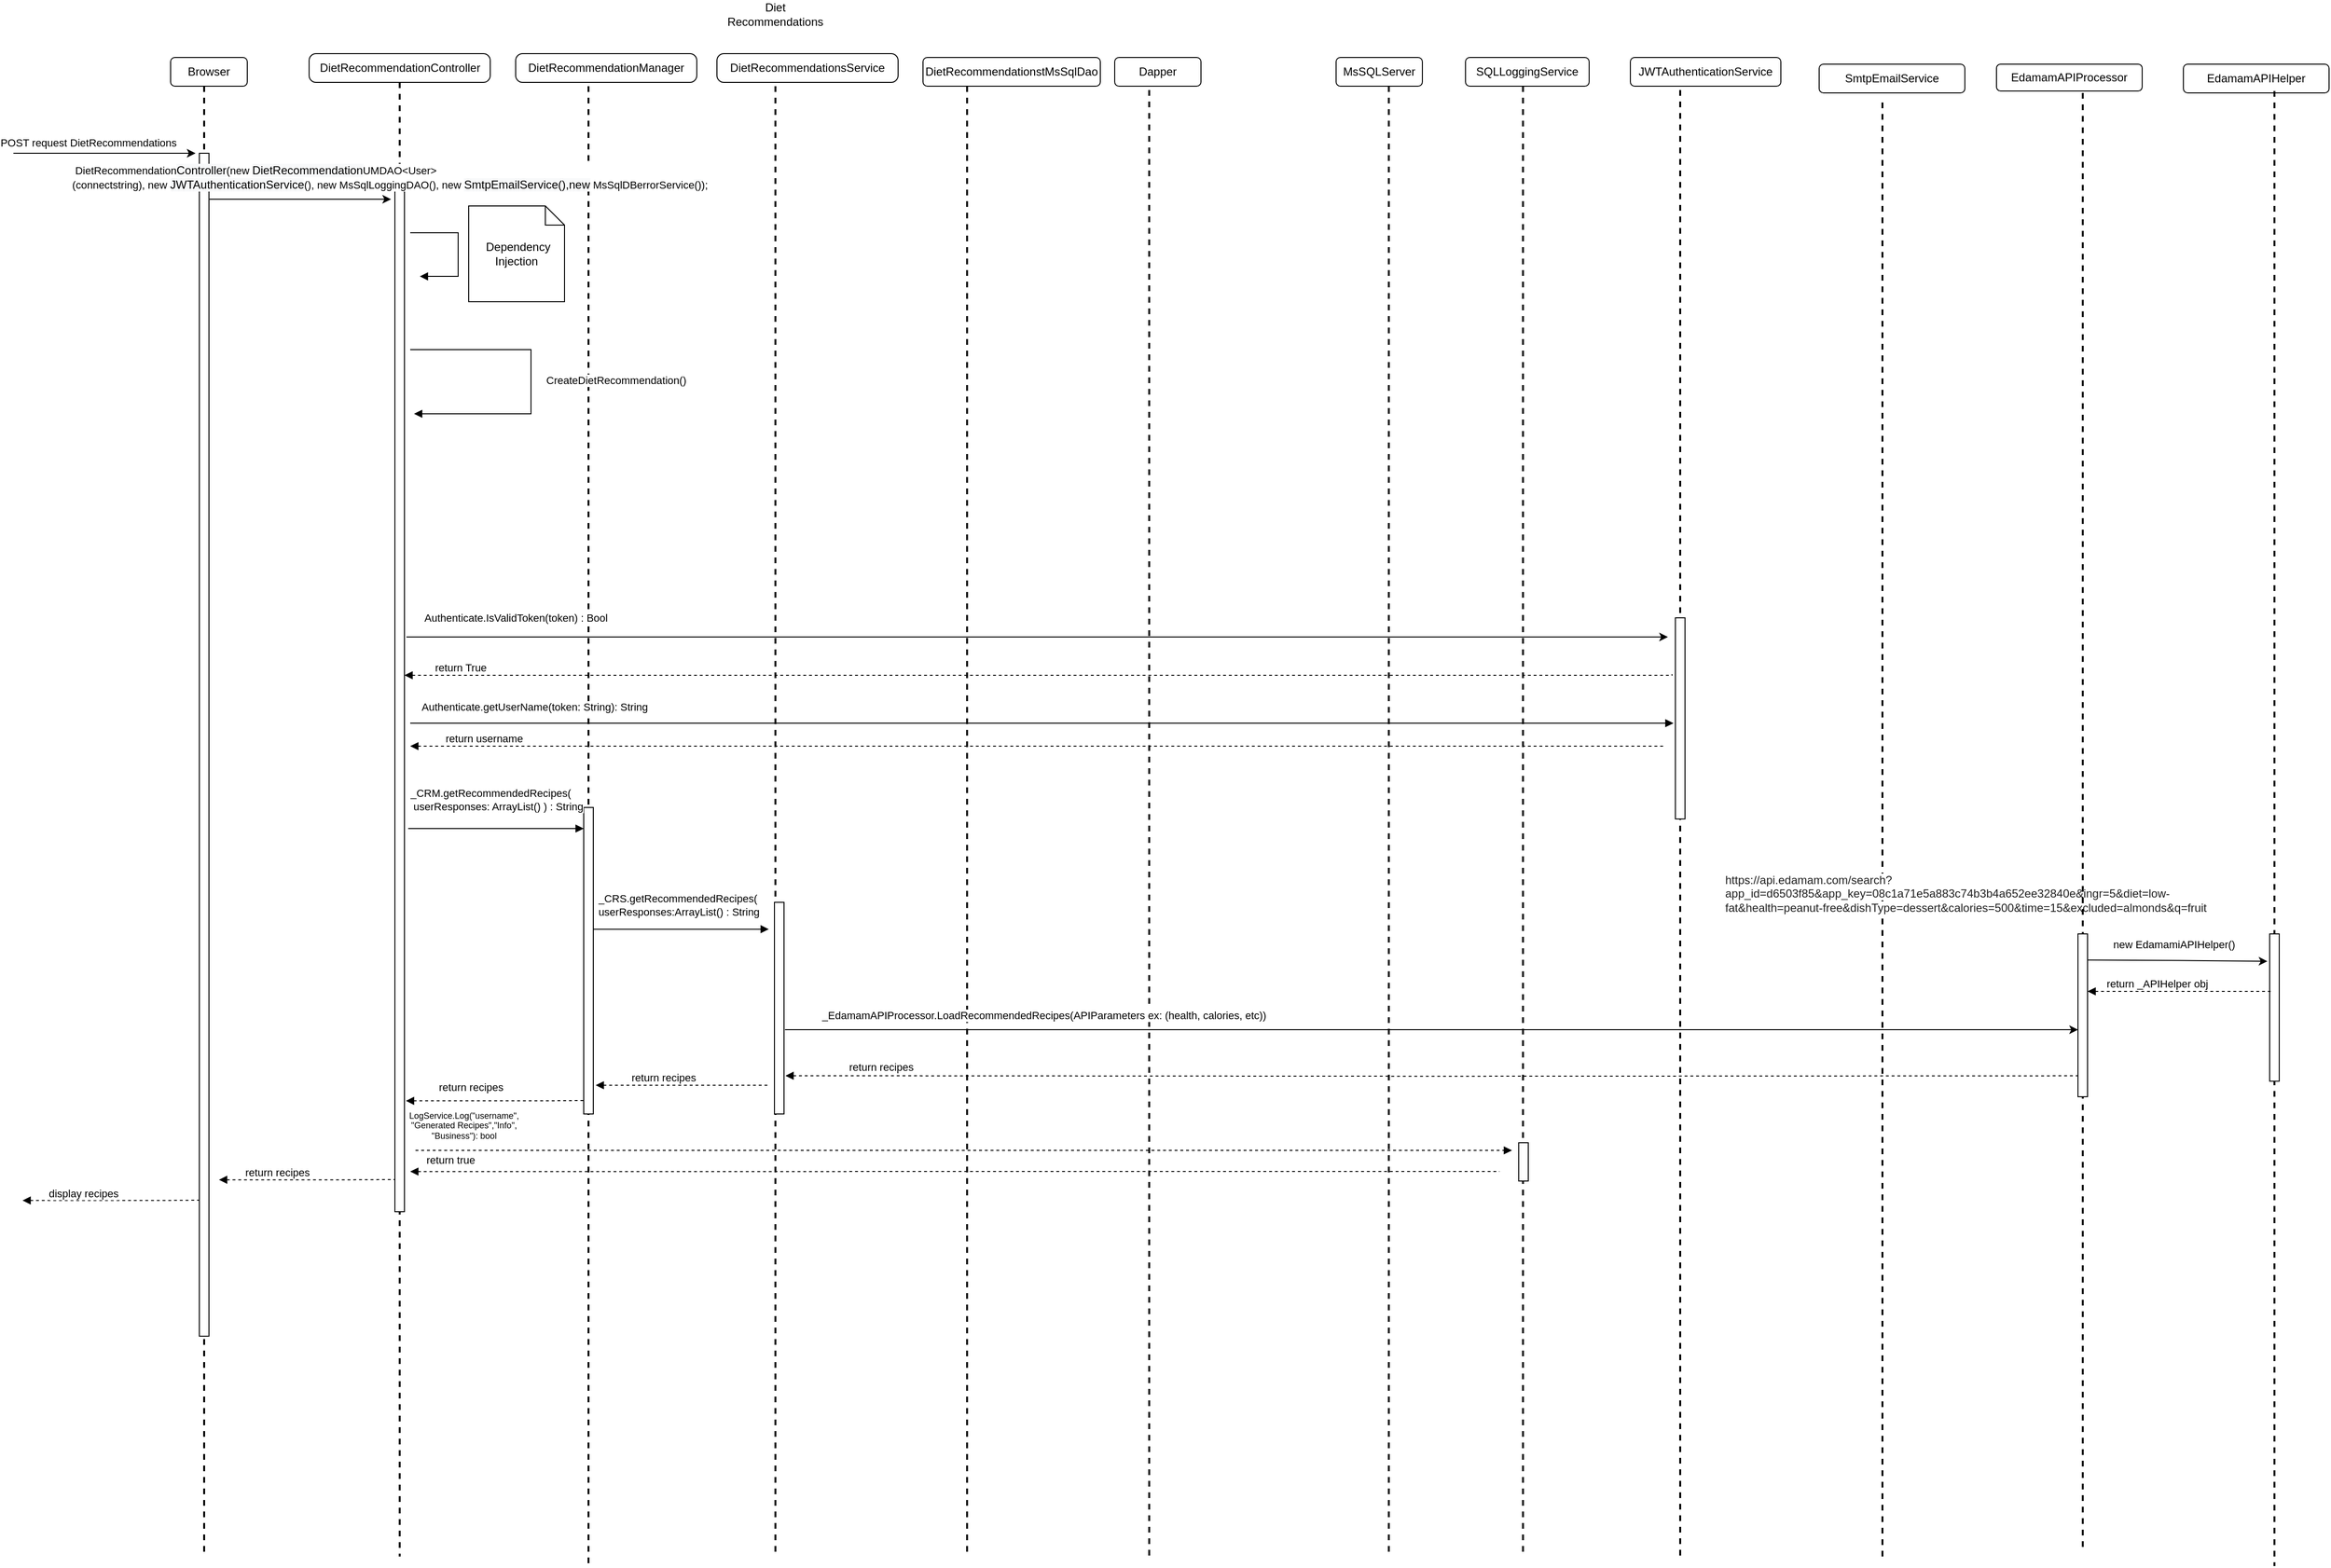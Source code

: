 <mxfile version="15.4.0" type="device"><diagram id="v5yKDzr1RM7LCLVHKrur" name="Create Diet Recommendation"><mxGraphModel dx="590" dy="-423" grid="1" gridSize="10" guides="1" tooltips="1" connect="1" arrows="1" fold="1" page="1" pageScale="1" pageWidth="850" pageHeight="1100" math="0" shadow="0"><root><mxCell id="0"/><mxCell id="1" parent="0"/><mxCell id="_WSuV0o3I7EAQiZtRgOq-1" value="DietRecommendationController" style="rounded=1;whiteSpace=wrap;html=1;arcSize=24;" vertex="1" parent="1"><mxGeometry x="1214.5" y="1591" width="189" height="30" as="geometry"/></mxCell><mxCell id="_WSuV0o3I7EAQiZtRgOq-3" value="MsSQLServer" style="rounded=1;whiteSpace=wrap;html=1;" vertex="1" parent="1"><mxGeometry x="2286" y="1595" width="90" height="30" as="geometry"/></mxCell><mxCell id="_WSuV0o3I7EAQiZtRgOq-5" value="" style="line;strokeWidth=2;direction=south;html=1;dashed=1;" vertex="1" parent="1"><mxGeometry x="1304" y="1621" width="10" height="1539" as="geometry"/></mxCell><mxCell id="_WSuV0o3I7EAQiZtRgOq-6" value="" style="line;strokeWidth=2;direction=south;html=1;dashed=1;" vertex="1" parent="1"><mxGeometry x="1501" y="1625" width="10" height="1545" as="geometry"/></mxCell><mxCell id="_WSuV0o3I7EAQiZtRgOq-7" value="" style="line;strokeWidth=2;direction=south;html=1;dashed=1;" vertex="1" parent="1"><mxGeometry x="1696" y="1625" width="10" height="1535" as="geometry"/></mxCell><mxCell id="_WSuV0o3I7EAQiZtRgOq-8" value="" style="line;strokeWidth=2;direction=south;html=1;dashed=1;" vertex="1" parent="1"><mxGeometry x="2336" y="1625" width="10" height="1535" as="geometry"/></mxCell><mxCell id="_WSuV0o3I7EAQiZtRgOq-9" value="Diet Recommendations" style="text;html=1;strokeColor=none;fillColor=none;align=center;verticalAlign=middle;whiteSpace=wrap;rounded=0;" vertex="1" parent="1"><mxGeometry x="1651" y="1535" width="100" height="30" as="geometry"/></mxCell><mxCell id="_WSuV0o3I7EAQiZtRgOq-10" value="DietRecommendationstMsSqlDao" style="rounded=1;whiteSpace=wrap;html=1;" vertex="1" parent="1"><mxGeometry x="1855" y="1595" width="185" height="30" as="geometry"/></mxCell><mxCell id="_WSuV0o3I7EAQiZtRgOq-11" value="" style="line;strokeWidth=2;direction=south;html=1;dashed=1;" vertex="1" parent="1"><mxGeometry x="1896" y="1625" width="10" height="1535" as="geometry"/></mxCell><mxCell id="_WSuV0o3I7EAQiZtRgOq-12" value="" style="html=1;points=[];perimeter=orthogonalPerimeter;" vertex="1" parent="1"><mxGeometry x="1501" y="2377.98" width="10" height="320" as="geometry"/></mxCell><mxCell id="_WSuV0o3I7EAQiZtRgOq-13" value="" style="endArrow=none;endFill=0;html=1;edgeStyle=orthogonalEdgeStyle;align=left;verticalAlign=top;rounded=0;startArrow=block;startFill=1;dashed=1;" edge="1" parent="1"><mxGeometry x="-1" relative="1" as="geometry"><mxPoint x="1120.5" y="2766.72" as="sourcePoint"/><mxPoint x="1305.5" y="2766.46" as="targetPoint"/><Array as="points"><mxPoint x="1260.5" y="2766.46"/><mxPoint x="1260.5" y="2766.46"/></Array></mxGeometry></mxCell><mxCell id="_WSuV0o3I7EAQiZtRgOq-14" value="return recipes" style="edgeLabel;resizable=0;html=1;align=left;verticalAlign=bottom;" connectable="0" vertex="1" parent="_WSuV0o3I7EAQiZtRgOq-13"><mxGeometry x="-1" relative="1" as="geometry"><mxPoint x="25" y="1" as="offset"/></mxGeometry></mxCell><mxCell id="_WSuV0o3I7EAQiZtRgOq-15" value="" style="endArrow=block;endFill=1;html=1;edgeStyle=orthogonalEdgeStyle;align=left;verticalAlign=top;rounded=0;exitX=1.133;exitY=0.18;exitDx=0;exitDy=0;exitPerimeter=0;entryX=-0.055;entryY=0.009;entryDx=0;entryDy=0;entryPerimeter=0;" edge="1" parent="1"><mxGeometry x="-1" relative="1" as="geometry"><mxPoint x="1511" y="2505.1" as="sourcePoint"/><mxPoint x="1694.12" y="2505.13" as="targetPoint"/><Array as="points"><mxPoint x="1694.67" y="2505.5"/></Array></mxGeometry></mxCell><mxCell id="_WSuV0o3I7EAQiZtRgOq-16" value="&lt;div style=&quot;text-align: left&quot;&gt;_CRS.getRecommendedRecipes(&lt;/div&gt;&lt;span style=&quot;text-align: left&quot;&gt;userResponses:ArrayList() : String&lt;br&gt;&lt;/span&gt;" style="edgeLabel;html=1;align=center;verticalAlign=middle;resizable=0;points=[];" vertex="1" connectable="0" parent="_WSuV0o3I7EAQiZtRgOq-15"><mxGeometry x="-0.323" relative="1" as="geometry"><mxPoint x="27" y="-25" as="offset"/></mxGeometry></mxCell><mxCell id="_WSuV0o3I7EAQiZtRgOq-17" value="" style="html=1;points=[];perimeter=orthogonalPerimeter;" vertex="1" parent="1"><mxGeometry x="1700" y="2477.02" width="10" height="220.96" as="geometry"/></mxCell><mxCell id="_WSuV0o3I7EAQiZtRgOq-24" value="" style="endArrow=none;endFill=0;html=1;edgeStyle=orthogonalEdgeStyle;align=left;verticalAlign=top;rounded=0;startArrow=block;startFill=1;dashed=1;entryX=0.676;entryY=0.952;entryDx=0;entryDy=0;entryPerimeter=0;" edge="1" parent="1" target="_WSuV0o3I7EAQiZtRgOq-90"><mxGeometry x="-1" relative="1" as="geometry"><mxPoint x="1711.5" y="2658.08" as="sourcePoint"/><mxPoint x="1896.5" y="2657.82" as="targetPoint"/><Array as="points"/></mxGeometry></mxCell><mxCell id="_WSuV0o3I7EAQiZtRgOq-25" value="return recipes" style="edgeLabel;resizable=0;html=1;align=left;verticalAlign=bottom;" connectable="0" vertex="1" parent="_WSuV0o3I7EAQiZtRgOq-24"><mxGeometry x="-1" relative="1" as="geometry"><mxPoint x="64" y="-1" as="offset"/></mxGeometry></mxCell><mxCell id="_WSuV0o3I7EAQiZtRgOq-26" value="" style="endArrow=none;endFill=0;html=1;edgeStyle=orthogonalEdgeStyle;align=left;verticalAlign=top;rounded=0;startArrow=block;startFill=1;dashed=1;" edge="1" parent="1"><mxGeometry x="-1" relative="1" as="geometry"><mxPoint x="1513.5" y="2668" as="sourcePoint"/><mxPoint x="1693.5" y="2668.05" as="targetPoint"/><Array as="points"><mxPoint x="1648.5" y="2668"/><mxPoint x="1648.5" y="2668"/></Array></mxGeometry></mxCell><mxCell id="_WSuV0o3I7EAQiZtRgOq-27" value="return recipes" style="edgeLabel;resizable=0;html=1;align=left;verticalAlign=bottom;" connectable="0" vertex="1" parent="_WSuV0o3I7EAQiZtRgOq-26"><mxGeometry x="-1" relative="1" as="geometry"><mxPoint x="35" as="offset"/></mxGeometry></mxCell><mxCell id="_WSuV0o3I7EAQiZtRgOq-28" value="" style="endArrow=none;endFill=0;html=1;edgeStyle=orthogonalEdgeStyle;align=left;verticalAlign=top;rounded=0;startArrow=block;startFill=1;dashed=1;" edge="1" parent="1"><mxGeometry x="-1" relative="1" as="geometry"><mxPoint x="1315.5" y="2684.26" as="sourcePoint"/><mxPoint x="1500.5" y="2684" as="targetPoint"/><Array as="points"><mxPoint x="1455.5" y="2683.95"/><mxPoint x="1455.5" y="2683.95"/></Array></mxGeometry></mxCell><mxCell id="_WSuV0o3I7EAQiZtRgOq-29" value="return recipes" style="edgeLabel;resizable=0;html=1;align=left;verticalAlign=bottom;" connectable="0" vertex="1" parent="_WSuV0o3I7EAQiZtRgOq-28"><mxGeometry x="-1" relative="1" as="geometry"><mxPoint x="32" y="-6" as="offset"/></mxGeometry></mxCell><mxCell id="_WSuV0o3I7EAQiZtRgOq-31" value="" style="line;strokeWidth=2;direction=south;html=1;dashed=1;" vertex="1" parent="1"><mxGeometry x="2476" y="1625" width="10" height="1535" as="geometry"/></mxCell><mxCell id="_WSuV0o3I7EAQiZtRgOq-32" value="" style="html=1;points=[];perimeter=orthogonalPerimeter;" vertex="1" parent="1"><mxGeometry x="2476.5" y="2728" width="10" height="40" as="geometry"/></mxCell><mxCell id="_WSuV0o3I7EAQiZtRgOq-33" value="Browser" style="rounded=1;whiteSpace=wrap;html=1;" vertex="1" parent="1"><mxGeometry x="1070" y="1595" width="80" height="30" as="geometry"/></mxCell><mxCell id="_WSuV0o3I7EAQiZtRgOq-34" value="" style="line;strokeWidth=2;direction=south;html=1;dashed=1;" vertex="1" parent="1"><mxGeometry x="1100" y="1625" width="10" height="1535" as="geometry"/></mxCell><mxCell id="_WSuV0o3I7EAQiZtRgOq-35" value="" style="html=1;points=[];perimeter=orthogonalPerimeter;" vertex="1" parent="1"><mxGeometry x="1100" y="1695" width="10" height="1235" as="geometry"/></mxCell><mxCell id="_WSuV0o3I7EAQiZtRgOq-36" value="" style="endArrow=classic;html=1;rounded=0;" edge="1" parent="1"><mxGeometry width="50" height="50" relative="1" as="geometry"><mxPoint x="906" y="1695" as="sourcePoint"/><mxPoint x="1096" y="1695" as="targetPoint"/></mxGeometry></mxCell><mxCell id="_WSuV0o3I7EAQiZtRgOq-37" value="&lt;div style=&quot;text-align: left&quot;&gt;POST request DietRecommendations&lt;/div&gt;" style="edgeLabel;html=1;align=center;verticalAlign=middle;resizable=0;points=[];" vertex="1" connectable="0" parent="_WSuV0o3I7EAQiZtRgOq-36"><mxGeometry x="0.567" y="-1" relative="1" as="geometry"><mxPoint x="-71" y="-12" as="offset"/></mxGeometry></mxCell><mxCell id="_WSuV0o3I7EAQiZtRgOq-38" value="" style="line;strokeWidth=2;direction=south;html=1;dashed=1;" vertex="1" parent="1"><mxGeometry x="2640" y="1629" width="10" height="1531" as="geometry"/></mxCell><mxCell id="_WSuV0o3I7EAQiZtRgOq-39" value="" style="line;strokeWidth=2;direction=south;html=1;dashed=1;" vertex="1" parent="1"><mxGeometry x="2086" y="1629" width="10" height="1531" as="geometry"/></mxCell><mxCell id="_WSuV0o3I7EAQiZtRgOq-41" value="Dapper" style="rounded=1;whiteSpace=wrap;html=1;" vertex="1" parent="1"><mxGeometry x="2055" y="1595" width="90" height="30" as="geometry"/></mxCell><mxCell id="_WSuV0o3I7EAQiZtRgOq-42" value="" style="html=1;points=[];perimeter=orthogonalPerimeter;" vertex="1" parent="1"><mxGeometry x="2640" y="2180" width="10" height="210" as="geometry"/></mxCell><mxCell id="_WSuV0o3I7EAQiZtRgOq-48" value="" style="endArrow=block;endFill=1;html=1;edgeStyle=orthogonalEdgeStyle;align=left;verticalAlign=top;rounded=0;startArrow=none;startFill=0;dashed=1;" edge="1" parent="1"><mxGeometry x="-1" relative="1" as="geometry"><mxPoint x="1325.5" y="2736" as="sourcePoint"/><mxPoint x="2469.5" y="2736" as="targetPoint"/><Array as="points"><mxPoint x="1971.5" y="2735.96"/></Array></mxGeometry></mxCell><mxCell id="_WSuV0o3I7EAQiZtRgOq-49" value="&lt;div style=&quot;font-size: 9px ; text-align: center&quot;&gt;LogService.Log(&quot;username&quot;,&lt;/div&gt;&lt;div style=&quot;font-size: 9px ; text-align: center&quot;&gt;&quot;Generated Recipes&quot;,&quot;Info&quot;,&lt;/div&gt;&lt;div style=&quot;font-size: 9px ; text-align: center&quot;&gt;&quot;Business&quot;): bool&lt;br&gt;&lt;/div&gt;" style="edgeLabel;resizable=0;html=1;align=left;verticalAlign=bottom;" connectable="0" vertex="1" parent="_WSuV0o3I7EAQiZtRgOq-48"><mxGeometry x="-1" relative="1" as="geometry"><mxPoint x="-9" y="-8" as="offset"/></mxGeometry></mxCell><mxCell id="_WSuV0o3I7EAQiZtRgOq-50" value="" style="endArrow=none;endFill=0;html=1;edgeStyle=orthogonalEdgeStyle;align=left;verticalAlign=top;rounded=0;startArrow=block;startFill=1;dashed=1;" edge="1" parent="1"><mxGeometry x="-1" relative="1" as="geometry"><mxPoint x="915.5" y="2788.26" as="sourcePoint"/><mxPoint x="1100.5" y="2788" as="targetPoint"/><Array as="points"><mxPoint x="1055.5" y="2788"/><mxPoint x="1055.5" y="2788"/></Array></mxGeometry></mxCell><mxCell id="_WSuV0o3I7EAQiZtRgOq-51" value="display recipes" style="edgeLabel;resizable=0;html=1;align=left;verticalAlign=bottom;" connectable="0" vertex="1" parent="_WSuV0o3I7EAQiZtRgOq-50"><mxGeometry x="-1" relative="1" as="geometry"><mxPoint x="25" y="1" as="offset"/></mxGeometry></mxCell><mxCell id="_WSuV0o3I7EAQiZtRgOq-52" value="&lt;span style=&quot;text-align: left&quot;&gt;JWTAuthenticationService&lt;/span&gt;" style="rounded=1;whiteSpace=wrap;html=1;" vertex="1" parent="1"><mxGeometry x="2593" y="1595" width="157" height="30" as="geometry"/></mxCell><mxCell id="_WSuV0o3I7EAQiZtRgOq-53" value="SQLLoggingService" style="rounded=1;whiteSpace=wrap;html=1;" vertex="1" parent="1"><mxGeometry x="2421" y="1595" width="129" height="30" as="geometry"/></mxCell><mxCell id="_WSuV0o3I7EAQiZtRgOq-54" value="" style="endArrow=classic;html=1;rounded=0;" edge="1" parent="1"><mxGeometry width="50" height="50" relative="1" as="geometry"><mxPoint x="1110.0" y="1743" as="sourcePoint"/><mxPoint x="1300" y="1743" as="targetPoint"/></mxGeometry></mxCell><mxCell id="_WSuV0o3I7EAQiZtRgOq-55" value="" style="html=1;points=[];perimeter=orthogonalPerimeter;" vertex="1" parent="1"><mxGeometry x="1304" y="1725" width="10" height="1075" as="geometry"/></mxCell><mxCell id="_WSuV0o3I7EAQiZtRgOq-56" value="" style="endArrow=none;endFill=0;html=1;edgeStyle=orthogonalEdgeStyle;align=left;verticalAlign=top;rounded=0;startArrow=block;startFill=1;dashed=1;" edge="1" parent="1"><mxGeometry x="-1" relative="1" as="geometry"><mxPoint x="1320" y="2758.13" as="sourcePoint"/><mxPoint x="2456.5" y="2758" as="targetPoint"/><Array as="points"><mxPoint x="1366.5" y="2758"/></Array></mxGeometry></mxCell><mxCell id="_WSuV0o3I7EAQiZtRgOq-57" value="return true" style="edgeLabel;resizable=0;html=1;align=left;verticalAlign=bottom;" connectable="0" vertex="1" parent="_WSuV0o3I7EAQiZtRgOq-56"><mxGeometry x="-1" relative="1" as="geometry"><mxPoint x="15" y="-4" as="offset"/></mxGeometry></mxCell><mxCell id="_WSuV0o3I7EAQiZtRgOq-58" value="" style="endArrow=classic;html=1;rounded=0;edgeStyle=orthogonalEdgeStyle;" edge="1" parent="1"><mxGeometry relative="1" as="geometry"><mxPoint x="1316" y="2200" as="sourcePoint"/><mxPoint x="2632.154" y="2200" as="targetPoint"/></mxGeometry></mxCell><mxCell id="_WSuV0o3I7EAQiZtRgOq-59" value="Authenticate.IsValidToken(token) : Bool" style="edgeLabel;resizable=0;html=1;align=center;verticalAlign=middle;" connectable="0" vertex="1" parent="_WSuV0o3I7EAQiZtRgOq-58"><mxGeometry relative="1" as="geometry"><mxPoint x="-544" y="-20" as="offset"/></mxGeometry></mxCell><mxCell id="_WSuV0o3I7EAQiZtRgOq-60" value="" style="endArrow=none;endFill=0;html=1;edgeStyle=orthogonalEdgeStyle;align=left;verticalAlign=top;rounded=0;startArrow=block;startFill=1;dashed=1;entryX=0.462;entryY=-29.044;entryDx=0;entryDy=0;entryPerimeter=0;" edge="1" parent="1"><mxGeometry x="-1" relative="1" as="geometry"><mxPoint x="1314" y="2240" as="sourcePoint"/><mxPoint x="2636.44" y="2238.806" as="targetPoint"/><Array as="points"><mxPoint x="2636" y="2240"/></Array></mxGeometry></mxCell><mxCell id="_WSuV0o3I7EAQiZtRgOq-61" value="return True" style="edgeLabel;resizable=0;html=1;align=left;verticalAlign=bottom;" connectable="0" vertex="1" parent="_WSuV0o3I7EAQiZtRgOq-60"><mxGeometry x="-1" relative="1" as="geometry"><mxPoint x="30" as="offset"/></mxGeometry></mxCell><mxCell id="_WSuV0o3I7EAQiZtRgOq-62" value="" style="endArrow=block;endFill=1;html=1;edgeStyle=orthogonalEdgeStyle;align=left;verticalAlign=top;rounded=0;exitX=1.133;exitY=0.18;exitDx=0;exitDy=0;exitPerimeter=0;entryX=-0.055;entryY=0.009;entryDx=0;entryDy=0;entryPerimeter=0;" edge="1" parent="1"><mxGeometry x="-1" relative="1" as="geometry"><mxPoint x="1317.88" y="2400" as="sourcePoint"/><mxPoint x="1501.0" y="2400.03" as="targetPoint"/><Array as="points"><mxPoint x="1501.55" y="2400.4"/></Array></mxGeometry></mxCell><mxCell id="_WSuV0o3I7EAQiZtRgOq-63" value="&lt;div style=&quot;text-align: left&quot;&gt;_CRM.getRecommendedRecipes(&lt;/div&gt;&lt;span style=&quot;text-align: left&quot;&gt;&amp;nbsp;userResponses: ArrayList() ) : String&lt;br&gt;&lt;/span&gt;" style="edgeLabel;html=1;align=center;verticalAlign=middle;resizable=0;points=[];" vertex="1" connectable="0" parent="_WSuV0o3I7EAQiZtRgOq-62"><mxGeometry x="-0.323" relative="1" as="geometry"><mxPoint x="30" y="-30" as="offset"/></mxGeometry></mxCell><mxCell id="_WSuV0o3I7EAQiZtRgOq-64" value="" style="endArrow=block;endFill=1;html=1;edgeStyle=orthogonalEdgeStyle;align=left;verticalAlign=top;rounded=0;" edge="1" parent="1"><mxGeometry x="-1" relative="1" as="geometry"><mxPoint x="1320" y="1778.03" as="sourcePoint"/><mxPoint x="1330" y="1823.53" as="targetPoint"/><Array as="points"><mxPoint x="1370" y="1778.03"/><mxPoint x="1370" y="1823.03"/></Array></mxGeometry></mxCell><mxCell id="_WSuV0o3I7EAQiZtRgOq-65" value="&amp;nbsp;Dependency Injection" style="shape=note;size=20;whiteSpace=wrap;html=1;" vertex="1" parent="1"><mxGeometry x="1381" y="1750" width="100" height="100" as="geometry"/></mxCell><mxCell id="_WSuV0o3I7EAQiZtRgOq-66" value="CreateDietRecommendation()" style="endArrow=block;endFill=1;html=1;edgeStyle=orthogonalEdgeStyle;align=left;verticalAlign=top;rounded=0;" edge="1" parent="1"><mxGeometry x="-0.082" y="14" relative="1" as="geometry"><mxPoint x="1320" y="1900" as="sourcePoint"/><mxPoint x="1324" y="1967" as="targetPoint"/><Array as="points"><mxPoint x="1446" y="1900"/><mxPoint x="1446" y="1967"/></Array><mxPoint as="offset"/></mxGeometry></mxCell><mxCell id="_WSuV0o3I7EAQiZtRgOq-72" value="Authenticate.getUserName(token: String): String" style="endArrow=block;endFill=1;html=1;edgeStyle=orthogonalEdgeStyle;align=left;verticalAlign=top;rounded=0;" edge="1" parent="1"><mxGeometry x="-0.985" y="30" relative="1" as="geometry"><mxPoint x="1320" y="2290" as="sourcePoint"/><mxPoint x="2638" y="2290" as="targetPoint"/><mxPoint as="offset"/><Array as="points"><mxPoint x="2638" y="2290"/></Array></mxGeometry></mxCell><mxCell id="_WSuV0o3I7EAQiZtRgOq-73" value="" style="endArrow=none;endFill=0;html=1;edgeStyle=orthogonalEdgeStyle;align=left;verticalAlign=top;rounded=0;startArrow=block;startFill=1;dashed=1;" edge="1" parent="1"><mxGeometry x="-1" relative="1" as="geometry"><mxPoint x="1320" y="2314" as="sourcePoint"/><mxPoint x="2630" y="2314" as="targetPoint"/><Array as="points"><mxPoint x="1459" y="2313.91"/><mxPoint x="1459" y="2313.91"/></Array></mxGeometry></mxCell><mxCell id="_WSuV0o3I7EAQiZtRgOq-74" value="return username" style="edgeLabel;resizable=0;html=1;align=left;verticalAlign=bottom;" connectable="0" vertex="1" parent="_WSuV0o3I7EAQiZtRgOq-73"><mxGeometry x="-1" relative="1" as="geometry"><mxPoint x="35" as="offset"/></mxGeometry></mxCell><mxCell id="_WSuV0o3I7EAQiZtRgOq-75" value="&lt;div style=&quot;text-align: left&quot;&gt;&lt;div&gt;&amp;nbsp;DietRecommendation&lt;span style=&quot;font-size: 12px ; text-align: center ; background-color: rgb(248 , 249 , 250)&quot;&gt;Controller&lt;/span&gt;(new&amp;nbsp;&lt;span style=&quot;background-color: rgb(248 , 249 , 250) ; font-size: 12px ; text-align: center&quot;&gt;DietRecommendation&lt;/span&gt;UMDAO&amp;lt;User&amp;gt;&lt;/div&gt;&lt;div&gt;(connectstring), new&amp;nbsp;&lt;span style=&quot;font-size: 12px ; text-align: center ; background-color: rgb(248 , 249 , 250)&quot;&gt;JWTAuthenticationService&lt;/span&gt;(),&lt;span style=&quot;text-align: left&quot;&gt; new MsSqlLoggingDAO(), new&amp;nbsp;&lt;/span&gt;&lt;span style=&quot;background-color: rgb(248 , 249 , 250) ; font-size: 12px ; text-align: center&quot;&gt;SmtpEmailService(),new&lt;/span&gt;&lt;span style=&quot;text-align: center ; font-size: 11px&quot;&gt;&amp;nbsp;MsSqlDBerrorService&lt;span style=&quot;background-color: rgb(248 , 249 , 250)&quot;&gt;()&lt;/span&gt;&lt;/span&gt;&lt;span style=&quot;font-size: 11px&quot;&gt;);&amp;nbsp;&lt;/span&gt;&lt;/div&gt;&lt;/div&gt;" style="edgeLabel;html=1;align=center;verticalAlign=middle;resizable=0;points=[];" vertex="1" connectable="0" parent="1"><mxGeometry x="1300" y="1720" as="geometry"/></mxCell><mxCell id="_WSuV0o3I7EAQiZtRgOq-76" value="" style="line;strokeWidth=2;direction=south;html=1;dashed=1;" vertex="1" parent="1"><mxGeometry x="2851" y="1642" width="10" height="1518" as="geometry"/></mxCell><mxCell id="_WSuV0o3I7EAQiZtRgOq-77" value="SmtpEmailService" style="rounded=1;whiteSpace=wrap;html=1;" vertex="1" parent="1"><mxGeometry x="2790" y="1602" width="152" height="30" as="geometry"/></mxCell><mxCell id="_WSuV0o3I7EAQiZtRgOq-78" value="DietRecommendationManager" style="rounded=1;whiteSpace=wrap;html=1;arcSize=24;" vertex="1" parent="1"><mxGeometry x="1430" y="1591" width="189" height="30" as="geometry"/></mxCell><mxCell id="_WSuV0o3I7EAQiZtRgOq-80" value="DietRecommendationsService" style="rounded=1;whiteSpace=wrap;html=1;arcSize=24;" vertex="1" parent="1"><mxGeometry x="1640" y="1591" width="189" height="30" as="geometry"/></mxCell><mxCell id="_WSuV0o3I7EAQiZtRgOq-81" value="EdamamAPIProcessor" style="rounded=1;whiteSpace=wrap;html=1;" vertex="1" parent="1"><mxGeometry x="2975" y="1602" width="152" height="28" as="geometry"/></mxCell><mxCell id="_WSuV0o3I7EAQiZtRgOq-82" value="EdamamAPIHelper" style="rounded=1;whiteSpace=wrap;html=1;" vertex="1" parent="1"><mxGeometry x="3170" y="1602" width="152" height="30" as="geometry"/></mxCell><mxCell id="_WSuV0o3I7EAQiZtRgOq-86" value="&lt;span style=&quot;color: rgb(33, 33, 33); font-size: 12px; font-style: normal; font-weight: 400; letter-spacing: normal; text-align: left; text-indent: 0px; text-transform: none; word-spacing: 0px; background-color: rgb(255, 255, 255); display: inline; float: none;&quot;&gt;https://api.edamam.com/search?app_id=d6503f85&amp;amp;app_key=08c1a71e5a883c74b3b4a652ee32840e&amp;amp;ingr=5&amp;amp;diet=low-fat&amp;amp;health=peanut-free&amp;amp;dishType=dessert&amp;amp;calories=500&amp;amp;time=15&amp;amp;excluded=almonds&amp;amp;q=fruit&lt;/span&gt;" style="text;whiteSpace=wrap;html=1;" vertex="1" parent="1"><mxGeometry x="2690" y="2440" width="550" height="60" as="geometry"/></mxCell><mxCell id="_WSuV0o3I7EAQiZtRgOq-90" value="" style="line;strokeWidth=2;direction=south;html=1;dashed=1;" vertex="1" parent="1"><mxGeometry x="3060" y="1632" width="10" height="1518" as="geometry"/></mxCell><mxCell id="_WSuV0o3I7EAQiZtRgOq-91" value="" style="line;strokeWidth=2;direction=south;html=1;dashed=1;" vertex="1" parent="1"><mxGeometry x="3260" y="1630" width="10" height="1540" as="geometry"/></mxCell><mxCell id="_WSuV0o3I7EAQiZtRgOq-92" value="" style="html=1;points=[];perimeter=orthogonalPerimeter;" vertex="1" parent="1"><mxGeometry x="3060" y="2510" width="10" height="170" as="geometry"/></mxCell><mxCell id="_WSuV0o3I7EAQiZtRgOq-95" value="" style="endArrow=classic;html=1;rounded=0;edgeStyle=orthogonalEdgeStyle;entryX=0.59;entryY=1.238;entryDx=0;entryDy=0;entryPerimeter=0;" edge="1" parent="1" target="_WSuV0o3I7EAQiZtRgOq-91"><mxGeometry relative="1" as="geometry"><mxPoint x="3070" y="2537.27" as="sourcePoint"/><mxPoint x="3170" y="2537.27" as="targetPoint"/></mxGeometry></mxCell><mxCell id="_WSuV0o3I7EAQiZtRgOq-96" value="new EdamamiAPIHelper()" style="edgeLabel;resizable=0;html=1;align=center;verticalAlign=middle;" connectable="0" vertex="1" parent="_WSuV0o3I7EAQiZtRgOq-95"><mxGeometry relative="1" as="geometry"><mxPoint x="-4" y="-17" as="offset"/></mxGeometry></mxCell><mxCell id="_WSuV0o3I7EAQiZtRgOq-100" value="" style="endArrow=classic;html=1;rounded=0;edgeStyle=orthogonalEdgeStyle;" edge="1" parent="1"><mxGeometry relative="1" as="geometry"><mxPoint x="1711" y="2610" as="sourcePoint"/><mxPoint x="3060" y="2610" as="targetPoint"/><Array as="points"><mxPoint x="1711" y="2610"/><mxPoint x="3060" y="2610"/></Array></mxGeometry></mxCell><mxCell id="_WSuV0o3I7EAQiZtRgOq-101" value="_EdamamAPIProcessor.LoadRecommendedRecipes(APIParameters ex: (health, calories, etc))" style="edgeLabel;resizable=0;html=1;align=center;verticalAlign=middle;" connectable="0" vertex="1" parent="_WSuV0o3I7EAQiZtRgOq-100"><mxGeometry relative="1" as="geometry"><mxPoint x="-405" y="-15" as="offset"/></mxGeometry></mxCell><mxCell id="_WSuV0o3I7EAQiZtRgOq-102" value="" style="html=1;points=[];perimeter=orthogonalPerimeter;" vertex="1" parent="1"><mxGeometry x="3260" y="2510" width="10" height="153.75" as="geometry"/></mxCell><mxCell id="_WSuV0o3I7EAQiZtRgOq-103" value="" style="endArrow=none;endFill=0;html=1;edgeStyle=orthogonalEdgeStyle;align=left;verticalAlign=top;rounded=0;startArrow=block;startFill=1;dashed=1;entryX=0.612;entryY=0.952;entryDx=0;entryDy=0;entryPerimeter=0;" edge="1" parent="1" target="_WSuV0o3I7EAQiZtRgOq-91"><mxGeometry x="-1" relative="1" as="geometry"><mxPoint x="3070" y="2570" as="sourcePoint"/><mxPoint x="3238" y="2570" as="targetPoint"/><Array as="points"><mxPoint x="3261" y="2570"/></Array></mxGeometry></mxCell><mxCell id="_WSuV0o3I7EAQiZtRgOq-104" value="return _APIHelper obj" style="edgeLabel;resizable=0;html=1;align=left;verticalAlign=bottom;" connectable="0" vertex="1" parent="_WSuV0o3I7EAQiZtRgOq-103"><mxGeometry x="-1" relative="1" as="geometry"><mxPoint x="18" as="offset"/></mxGeometry></mxCell></root></mxGraphModel></diagram></mxfile>